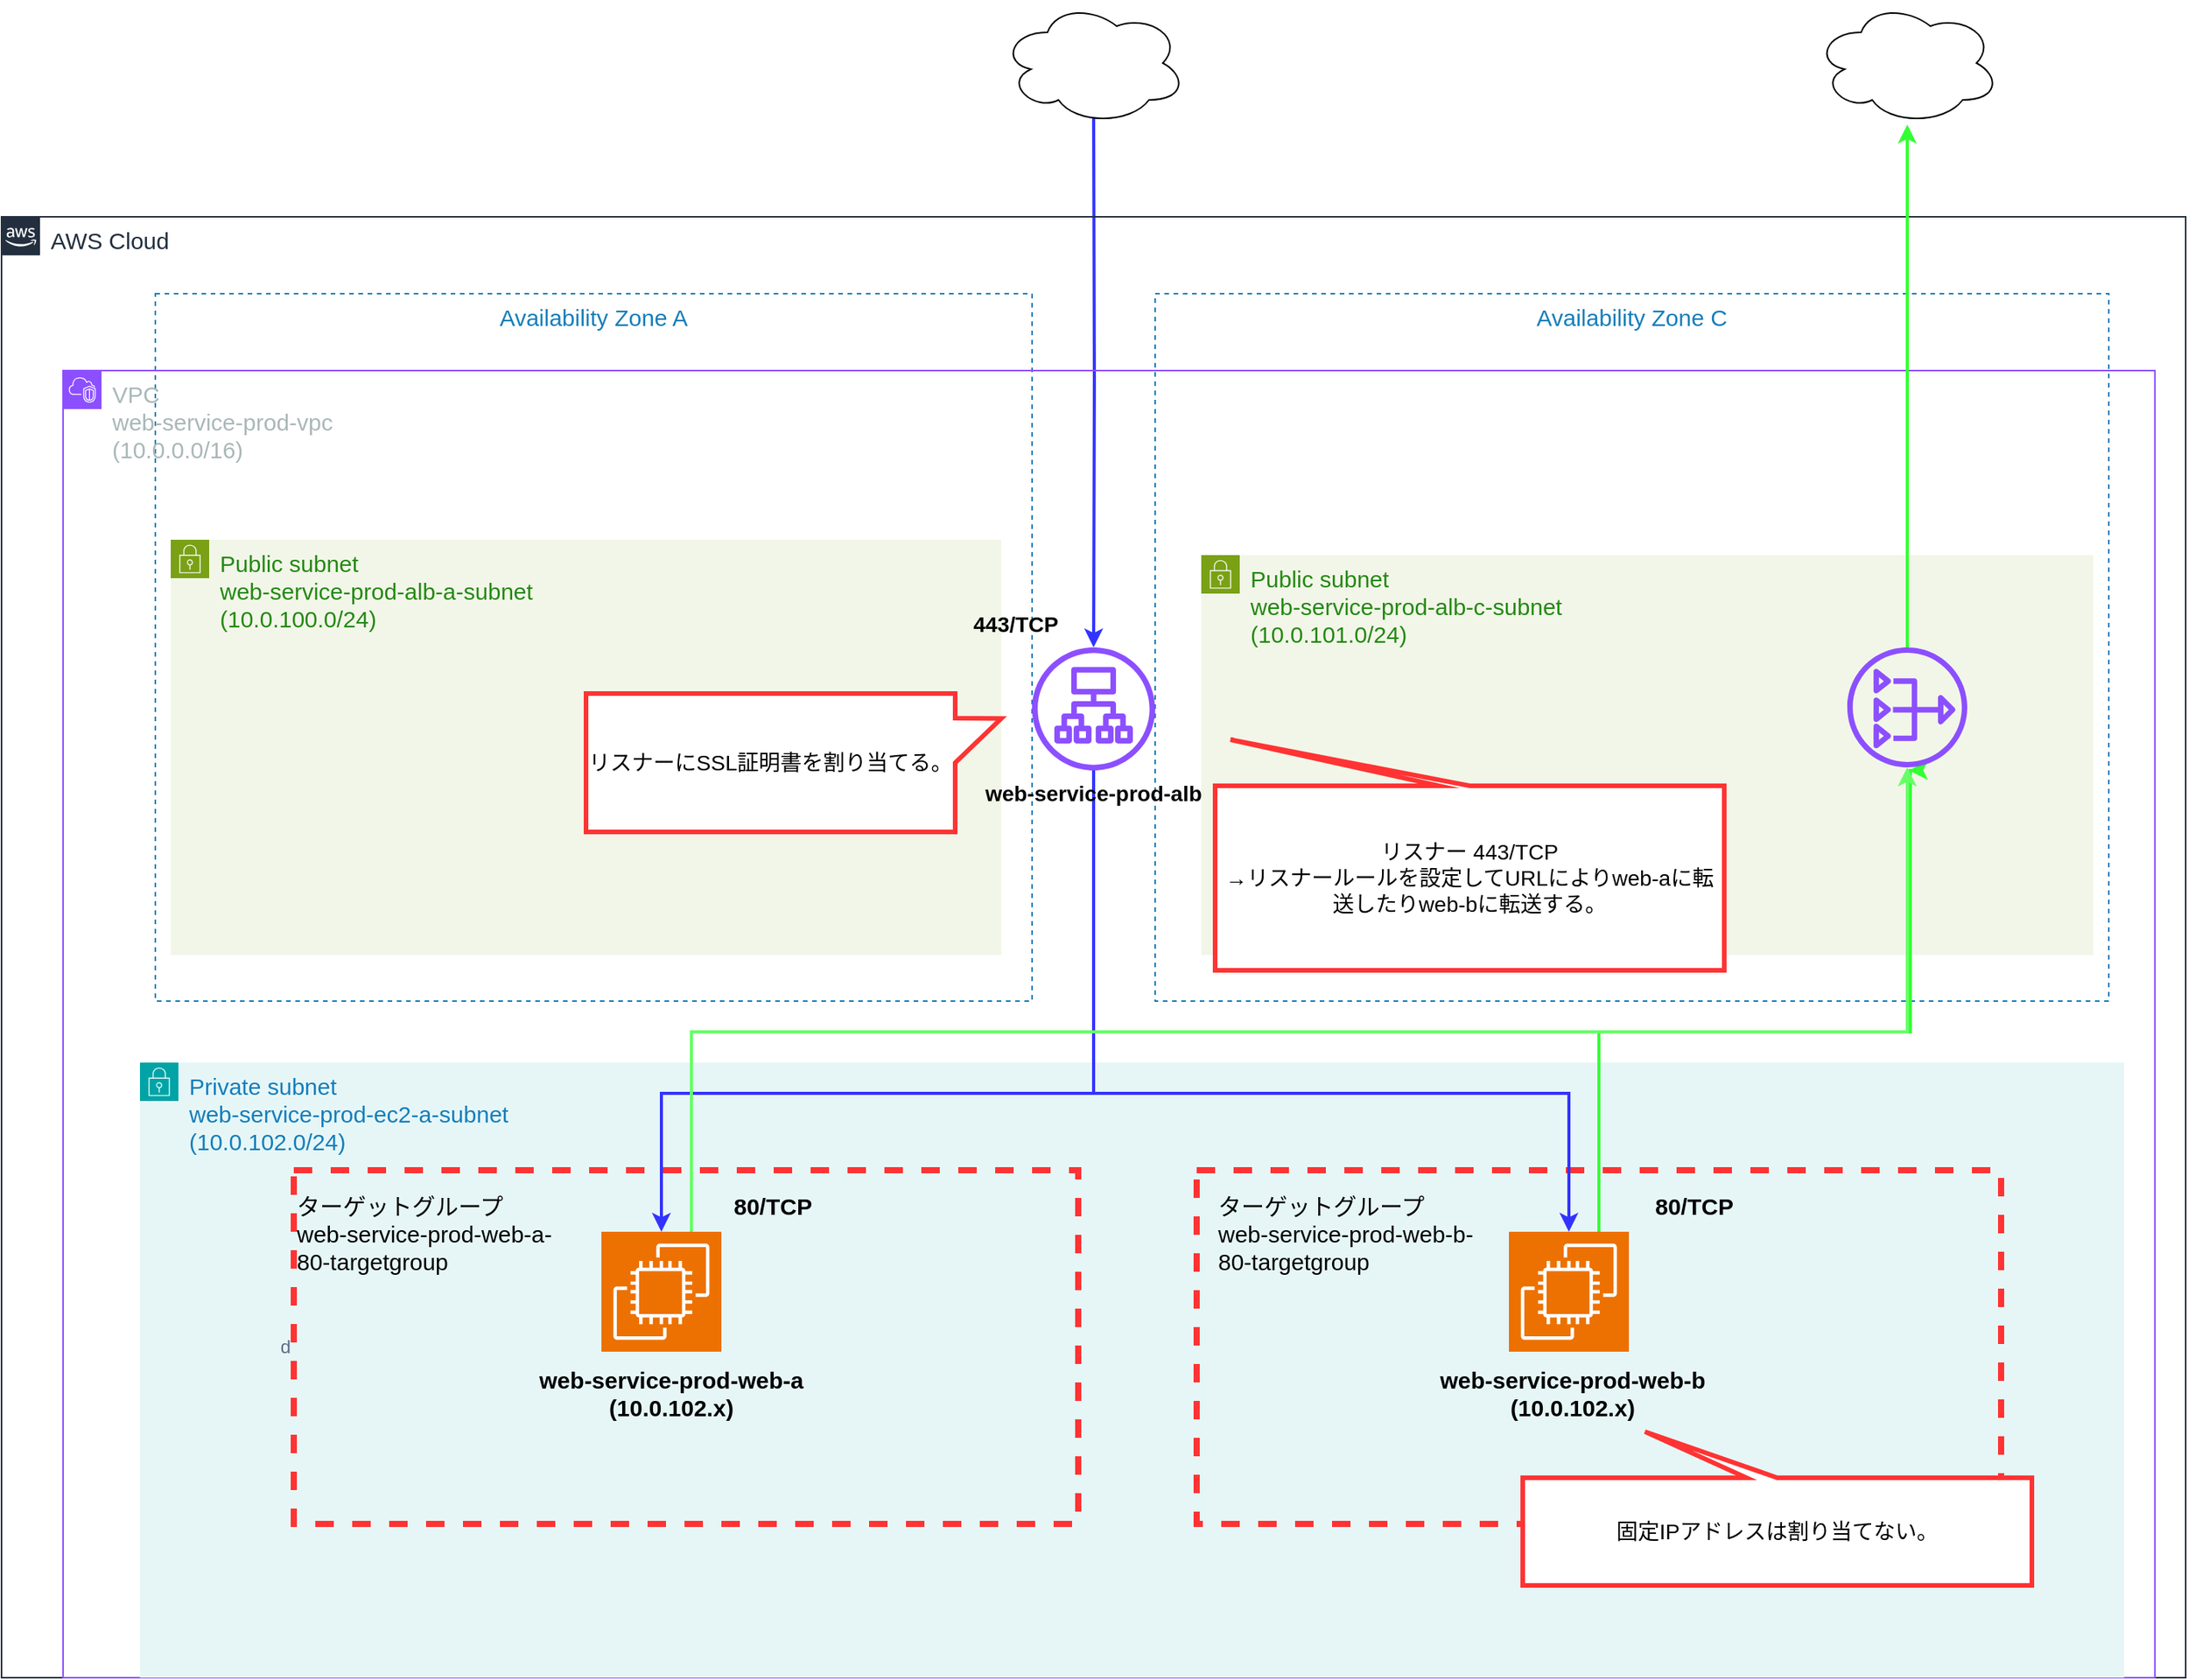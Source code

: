 <mxfile version="22.1.21" type="device">
  <diagram name="ページ1" id="pGYR23bRDNQKbLXvwWUq">
    <mxGraphModel dx="2074" dy="1106" grid="1" gridSize="10" guides="1" tooltips="1" connect="1" arrows="1" fold="1" page="1" pageScale="1" pageWidth="827" pageHeight="1169" math="0" shadow="0">
      <root>
        <mxCell id="0" />
        <mxCell id="1" parent="0" />
        <mxCell id="uyEi14HVC9VFbsCsnYhN-80" style="edgeStyle=orthogonalEdgeStyle;rounded=1;orthogonalLoop=1;jettySize=auto;html=1;strokeColor=#3333FF;curved=0;strokeWidth=2;" parent="1" target="uyEi14HVC9VFbsCsnYhN-62" edge="1">
          <mxGeometry relative="1" as="geometry">
            <mxPoint x="761" y="80" as="sourcePoint" />
          </mxGeometry>
        </mxCell>
        <mxCell id="uyEi14HVC9VFbsCsnYhN-1" value="" style="ellipse;shape=cloud;whiteSpace=wrap;html=1;" parent="1" vertex="1">
          <mxGeometry x="701" y="10" width="120" height="80" as="geometry" />
        </mxCell>
        <mxCell id="uyEi14HVC9VFbsCsnYhN-47" value="" style="ellipse;shape=cloud;whiteSpace=wrap;html=1;" parent="1" vertex="1">
          <mxGeometry x="1230" y="10" width="120" height="80" as="geometry" />
        </mxCell>
        <mxCell id="uyEi14HVC9VFbsCsnYhN-55" value="&lt;font style=&quot;font-size: 15px;&quot;&gt;AWS Cloud&lt;/font&gt;" style="points=[[0,0],[0.25,0],[0.5,0],[0.75,0],[1,0],[1,0.25],[1,0.5],[1,0.75],[1,1],[0.75,1],[0.5,1],[0.25,1],[0,1],[0,0.75],[0,0.5],[0,0.25]];outlineConnect=0;gradientColor=none;html=1;whiteSpace=wrap;fontSize=12;fontStyle=0;container=1;pointerEvents=0;collapsible=0;recursiveResize=0;shape=mxgraph.aws4.group;grIcon=mxgraph.aws4.group_aws_cloud_alt;strokeColor=#232F3E;fillColor=none;verticalAlign=top;align=left;spacingLeft=30;fontColor=#232F3E;dashed=0;strokeWidth=1;" parent="1" vertex="1">
          <mxGeometry x="51" y="150" width="1420" height="950" as="geometry" />
        </mxCell>
        <mxCell id="uyEi14HVC9VFbsCsnYhN-56" value="&lt;font style=&quot;font-size: 15px;&quot;&gt;Availability Zone A&lt;/font&gt;" style="fillColor=none;strokeColor=#147EBA;dashed=1;verticalAlign=top;fontStyle=0;fontColor=#147EBA;whiteSpace=wrap;html=1;" parent="uyEi14HVC9VFbsCsnYhN-55" vertex="1">
          <mxGeometry x="100" y="50" width="570" height="460" as="geometry" />
        </mxCell>
        <mxCell id="uyEi14HVC9VFbsCsnYhN-57" value="&lt;font style=&quot;font-size: 15px;&quot;&gt;Availability Zone C&lt;/font&gt;" style="fillColor=none;strokeColor=#147EBA;dashed=1;verticalAlign=top;fontStyle=0;fontColor=#147EBA;whiteSpace=wrap;html=1;" parent="uyEi14HVC9VFbsCsnYhN-55" vertex="1">
          <mxGeometry x="750" y="50" width="620" height="460" as="geometry" />
        </mxCell>
        <mxCell id="uyEi14HVC9VFbsCsnYhN-59" value="&lt;font style=&quot;font-size: 15px;&quot;&gt;Public subnet&lt;br&gt;web-service-prod-alb-a-subnet&lt;br&gt;(10.0.100.0/24)&lt;/font&gt;" style="points=[[0,0],[0.25,0],[0.5,0],[0.75,0],[1,0],[1,0.25],[1,0.5],[1,0.75],[1,1],[0.75,1],[0.5,1],[0.25,1],[0,1],[0,0.75],[0,0.5],[0,0.25]];outlineConnect=0;gradientColor=none;html=1;whiteSpace=wrap;fontSize=12;fontStyle=0;container=1;pointerEvents=0;collapsible=0;recursiveResize=0;shape=mxgraph.aws4.group;grIcon=mxgraph.aws4.group_security_group;grStroke=0;strokeColor=#7AA116;fillColor=#F2F6E8;verticalAlign=top;align=left;spacingLeft=30;fontColor=#248814;dashed=0;" parent="uyEi14HVC9VFbsCsnYhN-55" vertex="1">
          <mxGeometry x="110" y="210" width="540" height="270" as="geometry" />
        </mxCell>
        <mxCell id="uyEi14HVC9VFbsCsnYhN-58" value="&lt;font style=&quot;font-size: 15px;&quot;&gt;VPC&lt;br&gt;web-service-prod-vpc&lt;br&gt;(10.0.0.0/16)&lt;/font&gt;" style="points=[[0,0],[0.25,0],[0.5,0],[0.75,0],[1,0],[1,0.25],[1,0.5],[1,0.75],[1,1],[0.75,1],[0.5,1],[0.25,1],[0,1],[0,0.75],[0,0.5],[0,0.25]];outlineConnect=0;gradientColor=none;html=1;whiteSpace=wrap;fontSize=12;fontStyle=0;container=1;pointerEvents=0;collapsible=0;recursiveResize=0;shape=mxgraph.aws4.group;grIcon=mxgraph.aws4.group_vpc2;strokeColor=#8C4FFF;fillColor=none;verticalAlign=top;align=left;spacingLeft=30;fontColor=#AAB7B8;dashed=0;" parent="uyEi14HVC9VFbsCsnYhN-55" vertex="1">
          <mxGeometry x="40" y="100" width="1360" height="850" as="geometry" />
        </mxCell>
        <mxCell id="uyEi14HVC9VFbsCsnYhN-60" value="&lt;font style=&quot;font-size: 15px;&quot;&gt;Public subnet&lt;br&gt;web-service-prod-alb-c-subnet&lt;br&gt;(10.0.101.0/24)&lt;/font&gt;" style="points=[[0,0],[0.25,0],[0.5,0],[0.75,0],[1,0],[1,0.25],[1,0.5],[1,0.75],[1,1],[0.75,1],[0.5,1],[0.25,1],[0,1],[0,0.75],[0,0.5],[0,0.25]];outlineConnect=0;gradientColor=none;html=1;whiteSpace=wrap;fontSize=12;fontStyle=0;container=1;pointerEvents=0;collapsible=0;recursiveResize=0;shape=mxgraph.aws4.group;grIcon=mxgraph.aws4.group_security_group;grStroke=0;strokeColor=#7AA116;fillColor=#F2F6E8;verticalAlign=top;align=left;spacingLeft=30;fontColor=#248814;dashed=0;" parent="uyEi14HVC9VFbsCsnYhN-58" vertex="1">
          <mxGeometry x="740" y="120" width="580" height="260" as="geometry" />
        </mxCell>
        <mxCell id="uyEi14HVC9VFbsCsnYhN-62" value="" style="sketch=0;outlineConnect=0;fontColor=#232F3E;gradientColor=none;fillColor=#8C4FFF;strokeColor=none;dashed=0;verticalLabelPosition=bottom;verticalAlign=top;align=center;html=1;fontSize=12;fontStyle=0;aspect=fixed;pointerEvents=1;shape=mxgraph.aws4.application_load_balancer;" parent="uyEi14HVC9VFbsCsnYhN-58" vertex="1">
          <mxGeometry x="630" y="180" width="80" height="80" as="geometry" />
        </mxCell>
        <mxCell id="uyEi14HVC9VFbsCsnYhN-64" value="&lt;font style=&quot;font-size: 15px;&quot;&gt;Private subnet&lt;br&gt;web-service-prod-ec2-a-subnet&lt;br&gt;(10.0.102.0/24)&lt;/font&gt;" style="points=[[0,0],[0.25,0],[0.5,0],[0.75,0],[1,0],[1,0.25],[1,0.5],[1,0.75],[1,1],[0.75,1],[0.5,1],[0.25,1],[0,1],[0,0.75],[0,0.5],[0,0.25]];outlineConnect=0;gradientColor=none;html=1;whiteSpace=wrap;fontSize=12;fontStyle=0;container=1;pointerEvents=0;collapsible=0;recursiveResize=0;shape=mxgraph.aws4.group;grIcon=mxgraph.aws4.group_security_group;grStroke=0;strokeColor=#00A4A6;fillColor=#E6F6F7;verticalAlign=top;align=left;spacingLeft=30;fontColor=#147EBA;dashed=0;" parent="uyEi14HVC9VFbsCsnYhN-58" vertex="1">
          <mxGeometry x="50" y="450" width="1290" height="400" as="geometry" />
        </mxCell>
        <mxCell id="uyEi14HVC9VFbsCsnYhN-65" value="" style="sketch=0;points=[[0,0,0],[0.25,0,0],[0.5,0,0],[0.75,0,0],[1,0,0],[0,1,0],[0.25,1,0],[0.5,1,0],[0.75,1,0],[1,1,0],[0,0.25,0],[0,0.5,0],[0,0.75,0],[1,0.25,0],[1,0.5,0],[1,0.75,0]];outlineConnect=0;fontColor=#232F3E;fillColor=#ED7100;strokeColor=#ffffff;dashed=0;verticalLabelPosition=bottom;verticalAlign=top;align=center;html=1;fontSize=12;fontStyle=0;aspect=fixed;shape=mxgraph.aws4.resourceIcon;resIcon=mxgraph.aws4.ec2;" parent="uyEi14HVC9VFbsCsnYhN-64" vertex="1">
          <mxGeometry x="300" y="110" width="78" height="78" as="geometry" />
        </mxCell>
        <mxCell id="uyEi14HVC9VFbsCsnYhN-99" style="edgeStyle=orthogonalEdgeStyle;rounded=0;orthogonalLoop=1;jettySize=auto;html=1;exitX=0.75;exitY=0;exitDx=0;exitDy=0;exitPerimeter=0;strokeColor=#33FF33;strokeWidth=2;" parent="uyEi14HVC9VFbsCsnYhN-64" source="uyEi14HVC9VFbsCsnYhN-76" edge="1">
          <mxGeometry relative="1" as="geometry">
            <mxPoint x="1150" y="-190" as="targetPoint" />
            <Array as="points">
              <mxPoint x="949" y="-20" />
              <mxPoint x="1151" y="-20" />
            </Array>
          </mxGeometry>
        </mxCell>
        <mxCell id="uyEi14HVC9VFbsCsnYhN-76" value="" style="sketch=0;points=[[0,0,0],[0.25,0,0],[0.5,0,0],[0.75,0,0],[1,0,0],[0,1,0],[0.25,1,0],[0.5,1,0],[0.75,1,0],[1,1,0],[0,0.25,0],[0,0.5,0],[0,0.75,0],[1,0.25,0],[1,0.5,0],[1,0.75,0]];outlineConnect=0;fontColor=#232F3E;fillColor=#ED7100;strokeColor=#ffffff;dashed=0;verticalLabelPosition=bottom;verticalAlign=top;align=center;html=1;fontSize=12;fontStyle=0;aspect=fixed;shape=mxgraph.aws4.resourceIcon;resIcon=mxgraph.aws4.ec2;" parent="uyEi14HVC9VFbsCsnYhN-64" vertex="1">
          <mxGeometry x="890" y="110" width="78" height="78" as="geometry" />
        </mxCell>
        <mxCell id="uyEi14HVC9VFbsCsnYhN-102" value="d" style="fillColor=none;strokeColor=#FF3333;dashed=1;verticalAlign=middle;fontStyle=0;fontColor=#5A6C86;whiteSpace=wrap;html=1;strokeWidth=4;labelPosition=left;verticalLabelPosition=middle;align=right;" parent="uyEi14HVC9VFbsCsnYhN-64" vertex="1">
          <mxGeometry x="100" y="70" width="510" height="230" as="geometry" />
        </mxCell>
        <mxCell id="uyEi14HVC9VFbsCsnYhN-103" value="" style="fillColor=none;strokeColor=#FF3333;dashed=1;verticalAlign=top;fontStyle=0;fontColor=#5A6C86;whiteSpace=wrap;html=1;strokeWidth=4;" parent="uyEi14HVC9VFbsCsnYhN-64" vertex="1">
          <mxGeometry x="687" y="70" width="523" height="230" as="geometry" />
        </mxCell>
        <mxCell id="uyEi14HVC9VFbsCsnYhN-114" value="&lt;font style=&quot;font-size: 14px;&quot;&gt;固定IPアドレスは割り当てない。&lt;br&gt;&lt;/font&gt;" style="shape=callout;whiteSpace=wrap;html=1;perimeter=calloutPerimeter;direction=west;position2=0.76;strokeColor=#FF3333;strokeWidth=3;" parent="uyEi14HVC9VFbsCsnYhN-64" vertex="1">
          <mxGeometry x="899" y="240" width="331" height="100" as="geometry" />
        </mxCell>
        <mxCell id="uyEi14HVC9VFbsCsnYhN-115" value="&lt;font style=&quot;font-size: 15px;&quot;&gt;ターゲットグループ　　　　　　　　　　&lt;b&gt;80/TCP&lt;/b&gt;&lt;br&gt;web-service-prod-web-a-&lt;br&gt;80-targetgroup&lt;br&gt;&lt;/font&gt;" style="text;html=1;strokeColor=none;fillColor=none;align=left;verticalAlign=middle;whiteSpace=wrap;rounded=0;" parent="uyEi14HVC9VFbsCsnYhN-64" vertex="1">
          <mxGeometry x="100" y="96" width="491" height="30" as="geometry" />
        </mxCell>
        <mxCell id="uyEi14HVC9VFbsCsnYhN-117" value="&lt;font style=&quot;font-size: 15px;&quot;&gt;&lt;b&gt;web-service-prod-web-a&lt;br&gt;(10.0.102.x)&lt;/b&gt;&lt;/font&gt;" style="text;html=1;strokeColor=none;fillColor=none;align=center;verticalAlign=middle;whiteSpace=wrap;rounded=0;" parent="uyEi14HVC9VFbsCsnYhN-64" vertex="1">
          <mxGeometry x="100" y="200" width="491" height="30" as="geometry" />
        </mxCell>
        <mxCell id="uyEi14HVC9VFbsCsnYhN-118" value="&lt;font style=&quot;font-size: 15px;&quot;&gt;ターゲットグループ　　　　　　　　　　&lt;b&gt;80/TCP&lt;/b&gt;&lt;br&gt;web-service-prod-web-b-&lt;br&gt;80-targetgroup&lt;br&gt;&lt;/font&gt;" style="text;html=1;strokeColor=none;fillColor=none;align=left;verticalAlign=middle;whiteSpace=wrap;rounded=0;" parent="uyEi14HVC9VFbsCsnYhN-64" vertex="1">
          <mxGeometry x="699" y="96" width="491" height="30" as="geometry" />
        </mxCell>
        <mxCell id="uyEi14HVC9VFbsCsnYhN-119" value="&lt;font style=&quot;font-size: 15px;&quot;&gt;&lt;b&gt;web-service-prod-web-b&lt;br&gt;(10.0.102.x)&lt;/b&gt;&lt;/font&gt;" style="text;html=1;strokeColor=none;fillColor=none;align=center;verticalAlign=middle;whiteSpace=wrap;rounded=0;" parent="uyEi14HVC9VFbsCsnYhN-64" vertex="1">
          <mxGeometry x="686" y="200" width="491" height="30" as="geometry" />
        </mxCell>
        <mxCell id="uyEi14HVC9VFbsCsnYhN-96" style="edgeStyle=orthogonalEdgeStyle;rounded=0;orthogonalLoop=1;jettySize=auto;html=1;strokeColor=#3333FF;strokeWidth=2;" parent="uyEi14HVC9VFbsCsnYhN-58" source="uyEi14HVC9VFbsCsnYhN-62" target="uyEi14HVC9VFbsCsnYhN-65" edge="1">
          <mxGeometry relative="1" as="geometry">
            <Array as="points">
              <mxPoint x="670" y="470" />
              <mxPoint x="389" y="470" />
            </Array>
          </mxGeometry>
        </mxCell>
        <mxCell id="uyEi14HVC9VFbsCsnYhN-97" style="edgeStyle=elbowEdgeStyle;rounded=0;orthogonalLoop=1;jettySize=auto;html=1;strokeWidth=2;strokeColor=#3333FF;elbow=vertical;" parent="uyEi14HVC9VFbsCsnYhN-58" source="uyEi14HVC9VFbsCsnYhN-62" target="uyEi14HVC9VFbsCsnYhN-76" edge="1">
          <mxGeometry relative="1" as="geometry">
            <Array as="points">
              <mxPoint x="830" y="470" />
            </Array>
          </mxGeometry>
        </mxCell>
        <mxCell id="uyEi14HVC9VFbsCsnYhN-105" value="&lt;font style=&quot;font-size: 14px;&quot;&gt;443/TCP&lt;/font&gt;" style="text;html=1;strokeColor=none;fillColor=none;align=center;verticalAlign=middle;whiteSpace=wrap;rounded=0;fontStyle=1" parent="uyEi14HVC9VFbsCsnYhN-58" vertex="1">
          <mxGeometry x="580" y="150" width="79" height="30" as="geometry" />
        </mxCell>
        <mxCell id="uyEi14HVC9VFbsCsnYhN-107" value="&lt;span style=&quot;font-size: 14px;&quot;&gt;web-service-prod-alb&lt;br style=&quot;font-size: 14px;&quot;&gt;&lt;/span&gt;" style="text;html=1;strokeColor=none;fillColor=none;align=center;verticalAlign=middle;whiteSpace=wrap;rounded=0;fontStyle=1;fontSize=14;" parent="uyEi14HVC9VFbsCsnYhN-58" vertex="1">
          <mxGeometry x="530" y="260" width="280" height="30" as="geometry" />
        </mxCell>
        <mxCell id="uyEi14HVC9VFbsCsnYhN-109" value="&lt;font style=&quot;font-size: 14px;&quot;&gt;リスナーにSSL証明書を割り当てる。&lt;/font&gt;" style="shape=callout;whiteSpace=wrap;html=1;perimeter=calloutPerimeter;direction=north;position2=0.82;base=29;strokeColor=#FF3333;strokeWidth=3;" parent="uyEi14HVC9VFbsCsnYhN-55" vertex="1">
          <mxGeometry x="380" y="310" width="270" height="90" as="geometry" />
        </mxCell>
        <mxCell id="uyEi14HVC9VFbsCsnYhN-110" value="&lt;font style=&quot;font-size: 14px;&quot;&gt;リスナー 443/TCP&lt;br&gt;→リスナールールを設定してURLによりweb-aに転送したりweb-bに転送する。&lt;br&gt;&lt;/font&gt;" style="shape=callout;whiteSpace=wrap;html=1;perimeter=calloutPerimeter;direction=west;position2=0.97;strokeColor=#FF3333;strokeWidth=3;" parent="uyEi14HVC9VFbsCsnYhN-55" vertex="1">
          <mxGeometry x="789" y="340" width="331" height="150" as="geometry" />
        </mxCell>
        <mxCell id="uyEi14HVC9VFbsCsnYhN-61" value="" style="sketch=0;outlineConnect=0;fontColor=#232F3E;gradientColor=none;fillColor=#8C4FFF;strokeColor=none;dashed=0;verticalLabelPosition=bottom;verticalAlign=top;align=center;html=1;fontSize=12;fontStyle=0;aspect=fixed;pointerEvents=1;shape=mxgraph.aws4.nat_gateway;" parent="uyEi14HVC9VFbsCsnYhN-55" vertex="1">
          <mxGeometry x="1200" y="280" width="78" height="78" as="geometry" />
        </mxCell>
        <mxCell id="uyEi14HVC9VFbsCsnYhN-98" style="edgeStyle=orthogonalEdgeStyle;rounded=0;orthogonalLoop=1;jettySize=auto;html=1;exitX=0.75;exitY=0;exitDx=0;exitDy=0;exitPerimeter=0;strokeColor=#66FF66;strokeWidth=2;" parent="uyEi14HVC9VFbsCsnYhN-55" source="uyEi14HVC9VFbsCsnYhN-65" target="uyEi14HVC9VFbsCsnYhN-61" edge="1">
          <mxGeometry relative="1" as="geometry">
            <Array as="points">
              <mxPoint x="449" y="530" />
              <mxPoint x="1239" y="530" />
            </Array>
          </mxGeometry>
        </mxCell>
        <mxCell id="uyEi14HVC9VFbsCsnYhN-113" style="edgeStyle=orthogonalEdgeStyle;rounded=0;orthogonalLoop=1;jettySize=auto;html=1;entryX=0.5;entryY=1;entryDx=0;entryDy=0;entryPerimeter=0;strokeColor=#33FF33;strokeWidth=2;" parent="1" source="uyEi14HVC9VFbsCsnYhN-61" target="uyEi14HVC9VFbsCsnYhN-47" edge="1">
          <mxGeometry relative="1" as="geometry" />
        </mxCell>
      </root>
    </mxGraphModel>
  </diagram>
</mxfile>
